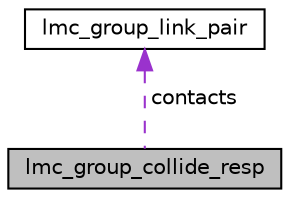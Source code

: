 digraph "lmc_group_collide_resp"
{
  edge [fontname="Helvetica",fontsize="10",labelfontname="Helvetica",labelfontsize="10"];
  node [fontname="Helvetica",fontsize="10",shape=record];
  Node1 [label="lmc_group_collide_resp",height=0.2,width=0.4,color="black", fillcolor="grey75", style="filled", fontcolor="black"];
  Node2 -> Node1 [dir="back",color="darkorchid3",fontsize="10",style="dashed",label=" contacts" ,fontname="Helvetica"];
  Node2 [label="lmc_group_link_pair",height=0.2,width=0.4,color="black", fillcolor="white", style="filled",URL="$structlmc__group__link__pair.html",tooltip="Link pair data. "];
}
